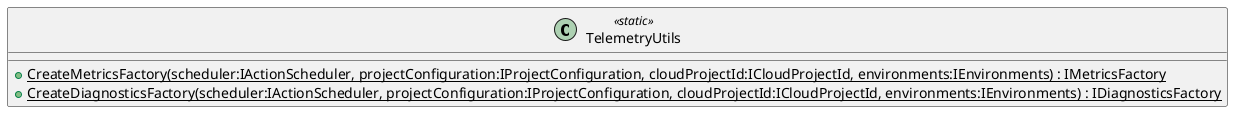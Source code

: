 @startuml
class TelemetryUtils <<static>> {
    + {static} CreateMetricsFactory(scheduler:IActionScheduler, projectConfiguration:IProjectConfiguration, cloudProjectId:ICloudProjectId, environments:IEnvironments) : IMetricsFactory
    + {static} CreateDiagnosticsFactory(scheduler:IActionScheduler, projectConfiguration:IProjectConfiguration, cloudProjectId:ICloudProjectId, environments:IEnvironments) : IDiagnosticsFactory
}
@enduml
